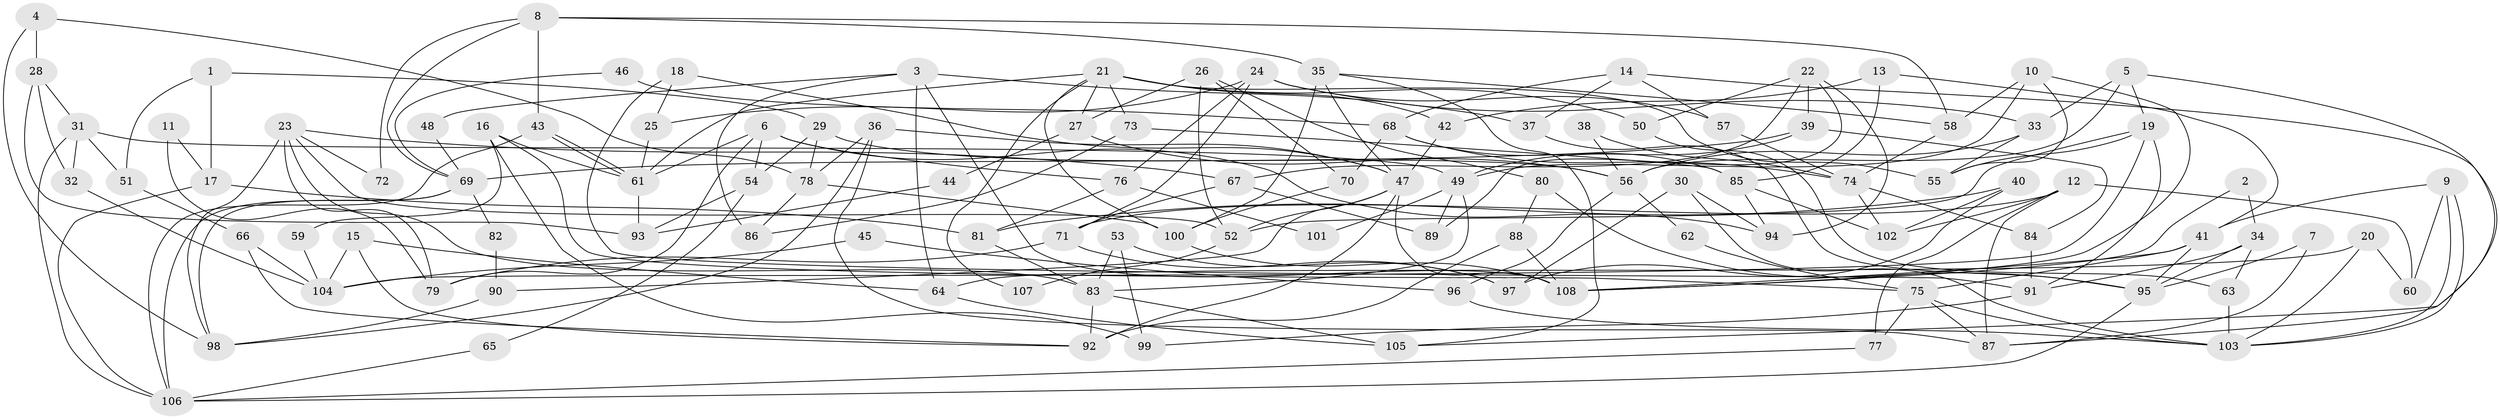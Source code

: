 // coarse degree distribution, {2: 0.1875, 4: 0.171875, 5: 0.1875, 3: 0.171875, 8: 0.046875, 6: 0.109375, 9: 0.015625, 7: 0.046875, 10: 0.046875, 11: 0.015625}
// Generated by graph-tools (version 1.1) at 2025/53/03/04/25 21:53:47]
// undirected, 108 vertices, 216 edges
graph export_dot {
graph [start="1"]
  node [color=gray90,style=filled];
  1;
  2;
  3;
  4;
  5;
  6;
  7;
  8;
  9;
  10;
  11;
  12;
  13;
  14;
  15;
  16;
  17;
  18;
  19;
  20;
  21;
  22;
  23;
  24;
  25;
  26;
  27;
  28;
  29;
  30;
  31;
  32;
  33;
  34;
  35;
  36;
  37;
  38;
  39;
  40;
  41;
  42;
  43;
  44;
  45;
  46;
  47;
  48;
  49;
  50;
  51;
  52;
  53;
  54;
  55;
  56;
  57;
  58;
  59;
  60;
  61;
  62;
  63;
  64;
  65;
  66;
  67;
  68;
  69;
  70;
  71;
  72;
  73;
  74;
  75;
  76;
  77;
  78;
  79;
  80;
  81;
  82;
  83;
  84;
  85;
  86;
  87;
  88;
  89;
  90;
  91;
  92;
  93;
  94;
  95;
  96;
  97;
  98;
  99;
  100;
  101;
  102;
  103;
  104;
  105;
  106;
  107;
  108;
  1 -- 17;
  1 -- 29;
  1 -- 51;
  2 -- 34;
  2 -- 108;
  3 -- 108;
  3 -- 86;
  3 -- 37;
  3 -- 48;
  3 -- 64;
  4 -- 78;
  4 -- 98;
  4 -- 28;
  5 -- 33;
  5 -- 105;
  5 -- 19;
  5 -- 56;
  6 -- 54;
  6 -- 94;
  6 -- 61;
  6 -- 76;
  6 -- 79;
  7 -- 95;
  7 -- 87;
  8 -- 58;
  8 -- 69;
  8 -- 35;
  8 -- 43;
  8 -- 72;
  9 -- 103;
  9 -- 103;
  9 -- 60;
  9 -- 41;
  10 -- 55;
  10 -- 49;
  10 -- 58;
  10 -- 108;
  11 -- 17;
  11 -- 79;
  12 -- 71;
  12 -- 87;
  12 -- 60;
  12 -- 77;
  12 -- 102;
  13 -- 41;
  13 -- 42;
  13 -- 85;
  14 -- 68;
  14 -- 37;
  14 -- 57;
  14 -- 87;
  15 -- 64;
  15 -- 104;
  15 -- 92;
  16 -- 61;
  16 -- 75;
  16 -- 59;
  16 -- 99;
  17 -- 106;
  17 -- 81;
  18 -- 47;
  18 -- 91;
  18 -- 25;
  19 -- 52;
  19 -- 55;
  19 -- 91;
  19 -- 104;
  20 -- 103;
  20 -- 64;
  20 -- 60;
  21 -- 27;
  21 -- 61;
  21 -- 42;
  21 -- 50;
  21 -- 55;
  21 -- 73;
  21 -- 100;
  21 -- 107;
  22 -- 50;
  22 -- 39;
  22 -- 67;
  22 -- 89;
  22 -- 94;
  23 -- 67;
  23 -- 98;
  23 -- 52;
  23 -- 72;
  23 -- 79;
  23 -- 83;
  24 -- 57;
  24 -- 25;
  24 -- 33;
  24 -- 71;
  24 -- 76;
  25 -- 61;
  26 -- 70;
  26 -- 52;
  26 -- 27;
  26 -- 80;
  27 -- 56;
  27 -- 44;
  28 -- 31;
  28 -- 32;
  28 -- 93;
  29 -- 78;
  29 -- 56;
  29 -- 54;
  30 -- 94;
  30 -- 103;
  30 -- 97;
  31 -- 32;
  31 -- 49;
  31 -- 51;
  31 -- 106;
  32 -- 104;
  33 -- 55;
  33 -- 56;
  34 -- 91;
  34 -- 95;
  34 -- 63;
  35 -- 47;
  35 -- 58;
  35 -- 100;
  35 -- 105;
  36 -- 87;
  36 -- 47;
  36 -- 78;
  36 -- 98;
  37 -- 95;
  38 -- 74;
  38 -- 56;
  39 -- 84;
  39 -- 49;
  39 -- 69;
  40 -- 97;
  40 -- 81;
  40 -- 102;
  41 -- 108;
  41 -- 75;
  41 -- 95;
  42 -- 47;
  43 -- 61;
  43 -- 61;
  43 -- 106;
  44 -- 93;
  45 -- 104;
  45 -- 96;
  46 -- 69;
  46 -- 68;
  47 -- 108;
  47 -- 92;
  47 -- 52;
  47 -- 90;
  48 -- 69;
  49 -- 83;
  49 -- 89;
  49 -- 101;
  50 -- 63;
  51 -- 66;
  52 -- 107;
  53 -- 83;
  53 -- 97;
  53 -- 99;
  54 -- 93;
  54 -- 65;
  56 -- 62;
  56 -- 96;
  57 -- 74;
  58 -- 74;
  59 -- 104;
  61 -- 93;
  62 -- 75;
  63 -- 103;
  64 -- 105;
  65 -- 106;
  66 -- 92;
  66 -- 104;
  67 -- 71;
  67 -- 89;
  68 -- 85;
  68 -- 74;
  68 -- 70;
  69 -- 106;
  69 -- 82;
  69 -- 98;
  70 -- 100;
  71 -- 79;
  71 -- 97;
  73 -- 85;
  73 -- 86;
  74 -- 102;
  74 -- 84;
  75 -- 77;
  75 -- 87;
  75 -- 103;
  76 -- 81;
  76 -- 101;
  77 -- 106;
  78 -- 100;
  78 -- 86;
  80 -- 95;
  80 -- 88;
  81 -- 83;
  82 -- 90;
  83 -- 92;
  83 -- 105;
  84 -- 91;
  85 -- 102;
  85 -- 94;
  88 -- 108;
  88 -- 92;
  90 -- 98;
  91 -- 99;
  95 -- 106;
  96 -- 103;
  100 -- 108;
}
